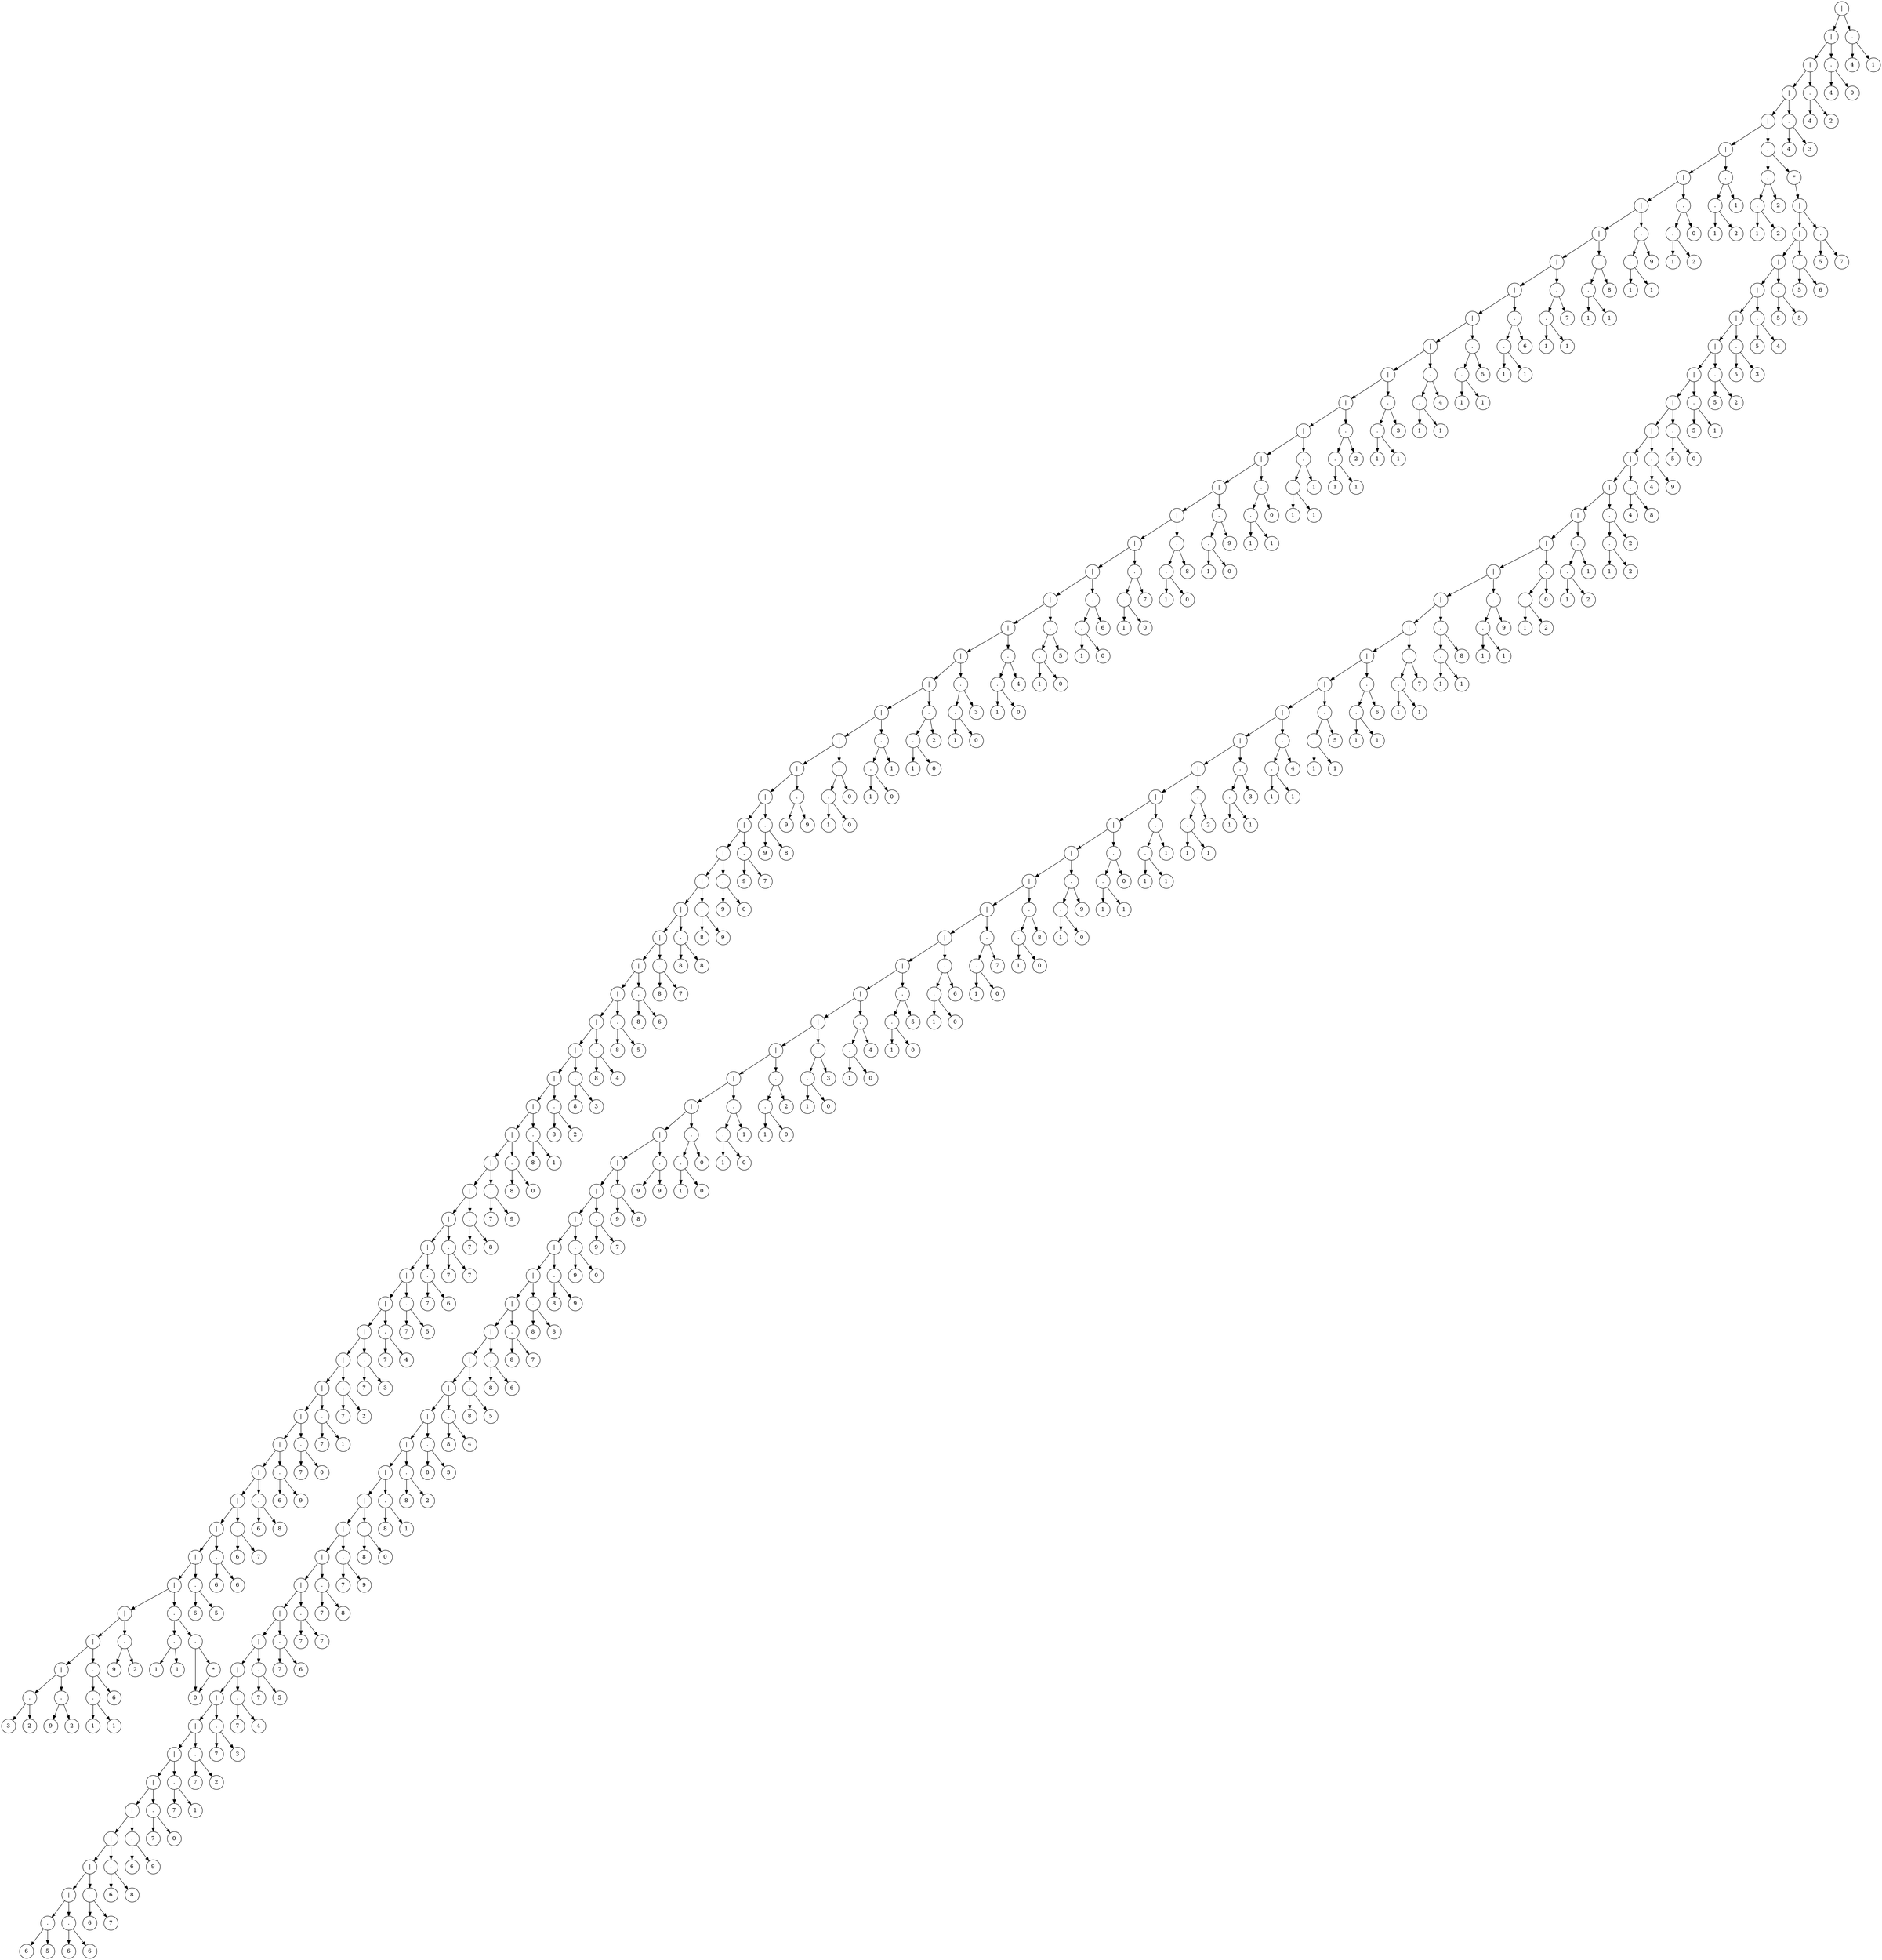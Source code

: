 // resultado
digraph "results/Tree" {
	graph [rankdir=TB]
	2974375146928 [label="|" shape=circle]
	2974375146544 [label="|" shape=circle]
	2974375146160 [label="|" shape=circle]
	2974375145776 [label="|" shape=circle]
	2974375145392 [label="|" shape=circle]
	2974373862880 [label="|" shape=circle]
	2974373857936 [label="|" shape=circle]
	2974373868976 [label="|" shape=circle]
	2974373868400 [label="|" shape=circle]
	2974373860192 [label="|" shape=circle]
	2974373868064 [label="|" shape=circle]
	2974373869984 [label="|" shape=circle]
	2974373870560 [label="|" shape=circle]
	2974373857552 [label="|" shape=circle]
	2974373864272 [label="|" shape=circle]
	2974373862064 [label="|" shape=circle]
	2974373602992 [label="|" shape=circle]
	2974373607792 [label="|" shape=circle]
	2974373609424 [label="|" shape=circle]
	2974373607216 [label="|" shape=circle]
	2974373604336 [label="|" shape=circle]
	2974373603136 [label="|" shape=circle]
	2974373605872 [label="|" shape=circle]
	2974373604480 [label="|" shape=circle]
	2974373606256 [label="|" shape=circle]
	2974373607648 [label="|" shape=circle]
	2974373608896 [label="|" shape=circle]
	2974374880128 [label="|" shape=circle]
	2974374880512 [label="|" shape=circle]
	2974374880896 [label="|" shape=circle]
	2974374881280 [label="|" shape=circle]
	2974374881664 [label="|" shape=circle]
	2974374882048 [label="|" shape=circle]
	2974374882432 [label="|" shape=circle]
	2974374882816 [label="|" shape=circle]
	2974374883200 [label="|" shape=circle]
	2974374883584 [label="|" shape=circle]
	2974374883968 [label="|" shape=circle]
	2974374884352 [label="|" shape=circle]
	2974374884736 [label="|" shape=circle]
	2974374885120 [label="|" shape=circle]
	2974374885504 [label="|" shape=circle]
	2974374885888 [label="|" shape=circle]
	2974374886272 [label="|" shape=circle]
	2974374886656 [label="|" shape=circle]
	2974374887040 [label="|" shape=circle]
	2974374879456 [label="|" shape=circle]
	2974374875088 [label="|" shape=circle]
	2974374873648 [label="|" shape=circle]
	2974374874176 [label="|" shape=circle]
	2974374873936 [label="|" shape=circle]
	2974374877008 [label="|" shape=circle]
	2974374875040 [label="|" shape=circle]
	2974374871296 [label="|" shape=circle]
	2974374874800 [label="|" shape=circle]
	2974374878640 [label="|" shape=circle]
	2974374874992 [label="|" shape=circle]
	2974374876432 [label="|" shape=circle]
	2974374872304 [label="|" shape=circle]
	2974374872640 [label="|" shape=circle]
	2974374871392 [label="." shape=circle]
	2974374873072 [label=3 shape=circle]
	2974374871392 -> 2974374873072
	2974374878304 [label=2 shape=circle]
	2974374871392 -> 2974374878304
	2974374872640 -> 2974374871392
	2974374878064 [label="." shape=circle]
	2974374872544 [label=9 shape=circle]
	2974374878064 -> 2974374872544
	2974374873408 [label=2 shape=circle]
	2974374878064 -> 2974374873408
	2974374872640 -> 2974374878064
	2974374872304 -> 2974374872640
	2974374877296 [label="." shape=circle]
	2974374878496 [label="." shape=circle]
	2974374878880 [label=1 shape=circle]
	2974374878496 -> 2974374878880
	2974374873504 [label=1 shape=circle]
	2974374878496 -> 2974374873504
	2974374877296 -> 2974374878496
	2974374876672 [label=6 shape=circle]
	2974374877296 -> 2974374876672
	2974374872304 -> 2974374877296
	2974374876432 -> 2974374872304
	2974374876720 [label="." shape=circle]
	2974374878976 [label=9 shape=circle]
	2974374876720 -> 2974374878976
	2974374872784 [label=2 shape=circle]
	2974374876720 -> 2974374872784
	2974374876432 -> 2974374876720
	2974374874992 -> 2974374876432
	2974374877776 [label="." shape=circle]
	2974374877680 [label="." shape=circle]
	2974374875184 [label=1 shape=circle]
	2974374877680 -> 2974374875184
	2974374877392 [label=1 shape=circle]
	2974374877680 -> 2974374877392
	2974374877776 -> 2974374877680
	2974374876768 [label="." shape=circle]
	2974374876912 [label=0 shape=circle]
	2974374876768 -> 2974374876912
	2974374875472 [label="*" shape=circle]
	2974374876912 [label=0 shape=circle]
	2974374875472 -> 2974374876912
	2974374876768 -> 2974374875472
	2974374877776 -> 2974374876768
	2974374874992 -> 2974374877776
	2974374878640 -> 2974374874992
	2974374878544 [label="." shape=circle]
	2974374879264 [label=6 shape=circle]
	2974374878544 -> 2974374879264
	2974374878448 [label=5 shape=circle]
	2974374878544 -> 2974374878448
	2974374878640 -> 2974374878544
	2974374874800 -> 2974374878640
	2974374877152 [label="." shape=circle]
	2974374878208 [label=6 shape=circle]
	2974374877152 -> 2974374878208
	2974374871824 [label=6 shape=circle]
	2974374877152 -> 2974374871824
	2974374874800 -> 2974374877152
	2974374871296 -> 2974374874800
	2974374877872 [label="." shape=circle]
	2974374874704 [label=6 shape=circle]
	2974374877872 -> 2974374874704
	2974374872256 [label=7 shape=circle]
	2974374877872 -> 2974374872256
	2974374871296 -> 2974374877872
	2974374875040 -> 2974374871296
	2974374877248 [label="." shape=circle]
	2974374871200 [label=6 shape=circle]
	2974374877248 -> 2974374871200
	2974374878400 [label=8 shape=circle]
	2974374877248 -> 2974374878400
	2974374875040 -> 2974374877248
	2974374877008 -> 2974374875040
	2974374874320 [label="." shape=circle]
	2974374874224 [label=6 shape=circle]
	2974374874320 -> 2974374874224
	2974374874032 [label=9 shape=circle]
	2974374874320 -> 2974374874032
	2974374877008 -> 2974374874320
	2974374873936 -> 2974374877008
	2974374876528 [label="." shape=circle]
	2974374876816 [label=7 shape=circle]
	2974374876528 -> 2974374876816
	2974374872592 [label=0 shape=circle]
	2974374876528 -> 2974374872592
	2974374873936 -> 2974374876528
	2974374874176 -> 2974374873936
	2974374873696 [label="." shape=circle]
	2974374873792 [label=7 shape=circle]
	2974374873696 -> 2974374873792
	2974374877488 [label=1 shape=circle]
	2974374873696 -> 2974374877488
	2974374874176 -> 2974374873696
	2974374873648 -> 2974374874176
	2974374873120 [label="." shape=circle]
	2974374873312 [label=7 shape=circle]
	2974374873120 -> 2974374873312
	2974374872688 [label=2 shape=circle]
	2974374873120 -> 2974374872688
	2974374873648 -> 2974374873120
	2974374875088 -> 2974374873648
	2974374873840 [label="." shape=circle]
	2974374872352 [label=7 shape=circle]
	2974374873840 -> 2974374872352
	2974374872880 [label=3 shape=circle]
	2974374873840 -> 2974374872880
	2974374875088 -> 2974374873840
	2974374879456 -> 2974374875088
	2974374879408 [label="." shape=circle]
	2974374873168 [label=7 shape=circle]
	2974374879408 -> 2974374873168
	2974374873264 [label=4 shape=circle]
	2974374879408 -> 2974374873264
	2974374879456 -> 2974374879408
	2974374887040 -> 2974374879456
	2974374879744 [label="." shape=circle]
	2974374879552 [label=7 shape=circle]
	2974374879744 -> 2974374879552
	2974374879648 [label=5 shape=circle]
	2974374879744 -> 2974374879648
	2974374887040 -> 2974374879744
	2974374886656 -> 2974374887040
	2974374886752 [label="." shape=circle]
	2974374886944 [label=7 shape=circle]
	2974374886752 -> 2974374886944
	2974374886848 [label=6 shape=circle]
	2974374886752 -> 2974374886848
	2974374886656 -> 2974374886752
	2974374886272 -> 2974374886656
	2974374886368 [label="." shape=circle]
	2974374886560 [label=7 shape=circle]
	2974374886368 -> 2974374886560
	2974374886464 [label=7 shape=circle]
	2974374886368 -> 2974374886464
	2974374886272 -> 2974374886368
	2974374885888 -> 2974374886272
	2974374885984 [label="." shape=circle]
	2974374886176 [label=7 shape=circle]
	2974374885984 -> 2974374886176
	2974374886080 [label=8 shape=circle]
	2974374885984 -> 2974374886080
	2974374885888 -> 2974374885984
	2974374885504 -> 2974374885888
	2974374885600 [label="." shape=circle]
	2974374885792 [label=7 shape=circle]
	2974374885600 -> 2974374885792
	2974374885696 [label=9 shape=circle]
	2974374885600 -> 2974374885696
	2974374885504 -> 2974374885600
	2974374885120 -> 2974374885504
	2974374885216 [label="." shape=circle]
	2974374885408 [label=8 shape=circle]
	2974374885216 -> 2974374885408
	2974374885312 [label=0 shape=circle]
	2974374885216 -> 2974374885312
	2974374885120 -> 2974374885216
	2974374884736 -> 2974374885120
	2974374884832 [label="." shape=circle]
	2974374885024 [label=8 shape=circle]
	2974374884832 -> 2974374885024
	2974374884928 [label=1 shape=circle]
	2974374884832 -> 2974374884928
	2974374884736 -> 2974374884832
	2974374884352 -> 2974374884736
	2974374884448 [label="." shape=circle]
	2974374884640 [label=8 shape=circle]
	2974374884448 -> 2974374884640
	2974374884544 [label=2 shape=circle]
	2974374884448 -> 2974374884544
	2974374884352 -> 2974374884448
	2974374883968 -> 2974374884352
	2974374884064 [label="." shape=circle]
	2974374884256 [label=8 shape=circle]
	2974374884064 -> 2974374884256
	2974374884160 [label=3 shape=circle]
	2974374884064 -> 2974374884160
	2974374883968 -> 2974374884064
	2974374883584 -> 2974374883968
	2974374883680 [label="." shape=circle]
	2974374883872 [label=8 shape=circle]
	2974374883680 -> 2974374883872
	2974374883776 [label=4 shape=circle]
	2974374883680 -> 2974374883776
	2974374883584 -> 2974374883680
	2974374883200 -> 2974374883584
	2974374883296 [label="." shape=circle]
	2974374883488 [label=8 shape=circle]
	2974374883296 -> 2974374883488
	2974374883392 [label=5 shape=circle]
	2974374883296 -> 2974374883392
	2974374883200 -> 2974374883296
	2974374882816 -> 2974374883200
	2974374882912 [label="." shape=circle]
	2974374883104 [label=8 shape=circle]
	2974374882912 -> 2974374883104
	2974374883008 [label=6 shape=circle]
	2974374882912 -> 2974374883008
	2974374882816 -> 2974374882912
	2974374882432 -> 2974374882816
	2974374882528 [label="." shape=circle]
	2974374882720 [label=8 shape=circle]
	2974374882528 -> 2974374882720
	2974374882624 [label=7 shape=circle]
	2974374882528 -> 2974374882624
	2974374882432 -> 2974374882528
	2974374882048 -> 2974374882432
	2974374882144 [label="." shape=circle]
	2974374882336 [label=8 shape=circle]
	2974374882144 -> 2974374882336
	2974374882240 [label=8 shape=circle]
	2974374882144 -> 2974374882240
	2974374882048 -> 2974374882144
	2974374881664 -> 2974374882048
	2974374881760 [label="." shape=circle]
	2974374881952 [label=8 shape=circle]
	2974374881760 -> 2974374881952
	2974374881856 [label=9 shape=circle]
	2974374881760 -> 2974374881856
	2974374881664 -> 2974374881760
	2974374881280 -> 2974374881664
	2974374881376 [label="." shape=circle]
	2974374881568 [label=9 shape=circle]
	2974374881376 -> 2974374881568
	2974374881472 [label=0 shape=circle]
	2974374881376 -> 2974374881472
	2974374881280 -> 2974374881376
	2974374880896 -> 2974374881280
	2974374880992 [label="." shape=circle]
	2974374881184 [label=9 shape=circle]
	2974374880992 -> 2974374881184
	2974374881088 [label=7 shape=circle]
	2974374880992 -> 2974374881088
	2974374880896 -> 2974374880992
	2974374880512 -> 2974374880896
	2974374880608 [label="." shape=circle]
	2974374880800 [label=9 shape=circle]
	2974374880608 -> 2974374880800
	2974374880704 [label=8 shape=circle]
	2974374880608 -> 2974374880704
	2974374880512 -> 2974374880608
	2974374880128 -> 2974374880512
	2974374880224 [label="." shape=circle]
	2974374880416 [label=9 shape=circle]
	2974374880224 -> 2974374880416
	2974374880320 [label=9 shape=circle]
	2974374880224 -> 2974374880320
	2974374880128 -> 2974374880224
	2974373608896 -> 2974374880128
	2974373608992 [label="." shape=circle]
	2974374879840 [label="." shape=circle]
	2974374880032 [label=1 shape=circle]
	2974374879840 -> 2974374880032
	2974374879936 [label=0 shape=circle]
	2974374879840 -> 2974374879936
	2974373608992 -> 2974374879840
	2974373609136 [label=0 shape=circle]
	2974373608992 -> 2974373609136
	2974373608896 -> 2974373608992
	2974373607648 -> 2974373608896
	2974373607888 [label="." shape=circle]
	2974373608080 [label="." shape=circle]
	2974373608656 [label=1 shape=circle]
	2974373608080 -> 2974373608656
	2974373608176 [label=0 shape=circle]
	2974373608080 -> 2974373608176
	2974373607888 -> 2974373608080
	2974373607984 [label=1 shape=circle]
	2974373607888 -> 2974373607984
	2974373607648 -> 2974373607888
	2974373606256 -> 2974373607648
	2974373606352 [label="." shape=circle]
	2974373606544 [label="." shape=circle]
	2974373606736 [label=1 shape=circle]
	2974373606544 -> 2974373606736
	2974373606640 [label=0 shape=circle]
	2974373606544 -> 2974373606640
	2974373606352 -> 2974373606544
	2974373606448 [label=2 shape=circle]
	2974373606352 -> 2974373606448
	2974373606256 -> 2974373606352
	2974373604480 -> 2974373606256
	2974373604576 [label="." shape=circle]
	2974373604768 [label="." shape=circle]
	2974373605632 [label=1 shape=circle]
	2974373604768 -> 2974373605632
	2974373604864 [label=0 shape=circle]
	2974373604768 -> 2974373604864
	2974373604576 -> 2974373604768
	2974373604672 [label=3 shape=circle]
	2974373604576 -> 2974373604672
	2974373604480 -> 2974373604576
	2974373605872 -> 2974373604480
	2974373605776 [label="." shape=circle]
	2974373603664 [label="." shape=circle]
	2974373604384 [label=1 shape=circle]
	2974373603664 -> 2974373604384
	2974373603568 [label=0 shape=circle]
	2974373603664 -> 2974373603568
	2974373605776 -> 2974373603664
	2974373603856 [label=4 shape=circle]
	2974373605776 -> 2974373603856
	2974373605872 -> 2974373605776
	2974373603136 -> 2974373605872
	2974373608416 [label="." shape=circle]
	2974373606160 [label="." shape=circle]
	2974373605968 [label=1 shape=circle]
	2974373606160 -> 2974373605968
	2974373606064 [label=0 shape=circle]
	2974373606160 -> 2974373606064
	2974373608416 -> 2974373606160
	2974373608320 [label=5 shape=circle]
	2974373608416 -> 2974373608320
	2974373603136 -> 2974373608416
	2974373604336 -> 2974373603136
	2974373604096 [label="." shape=circle]
	2974373603904 [label="." shape=circle]
	2974373603472 [label=1 shape=circle]
	2974373603904 -> 2974373603472
	2974373603184 [label=0 shape=circle]
	2974373603904 -> 2974373603184
	2974373604096 -> 2974373603904
	2974373604000 [label=6 shape=circle]
	2974373604096 -> 2974373604000
	2974373604336 -> 2974373604096
	2974373607216 -> 2974373604336
	2974373609232 [label="." shape=circle]
	2974373607600 [label="." shape=circle]
	2974373606880 [label=1 shape=circle]
	2974373607600 -> 2974373606880
	2974373606976 [label=0 shape=circle]
	2974373607600 -> 2974373606976
	2974373609232 -> 2974373607600
	2974373608752 [label=7 shape=circle]
	2974373609232 -> 2974373608752
	2974373607216 -> 2974373609232
	2974373609424 -> 2974373607216
	2974373607072 [label="." shape=circle]
	2974373603376 [label="." shape=circle]
	2974373605248 [label=1 shape=circle]
	2974373603376 -> 2974373605248
	2974373605200 [label=0 shape=circle]
	2974373603376 -> 2974373605200
	2974373607072 -> 2974373603376
	2974373604288 [label=8 shape=circle]
	2974373607072 -> 2974373604288
	2974373609424 -> 2974373607072
	2974373607792 -> 2974373609424
	2974373605584 [label="." shape=circle]
	2974373605008 [label="." shape=circle]
	2974373608560 [label=1 shape=circle]
	2974373605008 -> 2974373608560
	2974373608464 [label=0 shape=circle]
	2974373605008 -> 2974373608464
	2974373605584 -> 2974373605008
	2974373605488 [label=9 shape=circle]
	2974373605584 -> 2974373605488
	2974373607792 -> 2974373605584
	2974373602992 -> 2974373607792
	2974373602752 [label="." shape=circle]
	2974373607408 [label="." shape=circle]
	2974373608272 [label=1 shape=circle]
	2974373607408 -> 2974373608272
	2974373609088 [label=1 shape=circle]
	2974373607408 -> 2974373609088
	2974373602752 -> 2974373607408
	2974373607360 [label=0 shape=circle]
	2974373602752 -> 2974373607360
	2974373602992 -> 2974373602752
	2974373862064 -> 2974373602992
	2974373861968 [label="." shape=circle]
	2974373605104 [label="." shape=circle]
	2974373603040 [label=1 shape=circle]
	2974373605104 -> 2974373603040
	2974373603280 [label=1 shape=circle]
	2974373605104 -> 2974373603280
	2974373861968 -> 2974373605104
	2974373607264 [label=1 shape=circle]
	2974373861968 -> 2974373607264
	2974373862064 -> 2974373861968
	2974373864272 -> 2974373862064
	2974373864368 [label="." shape=circle]
	2974373864560 [label="." shape=circle]
	2974373862160 [label=1 shape=circle]
	2974373864560 -> 2974373862160
	2974373862256 [label=1 shape=circle]
	2974373864560 -> 2974373862256
	2974373864368 -> 2974373864560
	2974373864464 [label=2 shape=circle]
	2974373864368 -> 2974373864464
	2974373864272 -> 2974373864368
	2974373857552 -> 2974373864272
	2974373857648 [label="." shape=circle]
	2974373863984 [label="." shape=circle]
	2974373864176 [label=1 shape=circle]
	2974373863984 -> 2974373864176
	2974373864080 [label=1 shape=circle]
	2974373863984 -> 2974373864080
	2974373857648 -> 2974373863984
	2974373857744 [label=3 shape=circle]
	2974373857648 -> 2974373857744
	2974373857552 -> 2974373857648
	2974373870560 -> 2974373857552
	2974373856448 [label="." shape=circle]
	2974373856640 [label="." shape=circle]
	2974373861344 [label=1 shape=circle]
	2974373856640 -> 2974373861344
	2974373856736 [label=1 shape=circle]
	2974373856640 -> 2974373856736
	2974373856448 -> 2974373856640
	2974373856544 [label=4 shape=circle]
	2974373856448 -> 2974373856544
	2974373870560 -> 2974373856448
	2974373869984 -> 2974373870560
	2974373870080 [label="." shape=circle]
	2974373870272 [label="." shape=circle]
	2974373870464 [label=1 shape=circle]
	2974373870272 -> 2974373870464
	2974373870368 [label=1 shape=circle]
	2974373870272 -> 2974373870368
	2974373870080 -> 2974373870272
	2974373870176 [label=5 shape=circle]
	2974373870080 -> 2974373870176
	2974373869984 -> 2974373870080
	2974373868064 -> 2974373869984
	2974373869504 [label="." shape=circle]
	2974373869696 [label="." shape=circle]
	2974373869888 [label=1 shape=circle]
	2974373869696 -> 2974373869888
	2974373869792 [label=1 shape=circle]
	2974373869696 -> 2974373869792
	2974373869504 -> 2974373869696
	2974373869600 [label=6 shape=circle]
	2974373869504 -> 2974373869600
	2974373868064 -> 2974373869504
	2974373860192 -> 2974373868064
	2974373860096 [label="." shape=circle]
	2974373859904 [label="." shape=circle]
	2974373859712 [label=1 shape=circle]
	2974373859904 -> 2974373859712
	2974373859808 [label=1 shape=circle]
	2974373859904 -> 2974373859808
	2974373860096 -> 2974373859904
	2974373860000 [label=7 shape=circle]
	2974373860096 -> 2974373860000
	2974373860192 -> 2974373860096
	2974373868400 -> 2974373860192
	2974373868304 [label="." shape=circle]
	2974373860480 [label="." shape=circle]
	2974373860288 [label=1 shape=circle]
	2974373860480 -> 2974373860288
	2974373860384 [label=1 shape=circle]
	2974373860480 -> 2974373860384
	2974373868304 -> 2974373860480
	2974373868208 [label=8 shape=circle]
	2974373868304 -> 2974373868208
	2974373868400 -> 2974373868304
	2974373868976 -> 2974373868400
	2974373868880 [label="." shape=circle]
	2974373868688 [label="." shape=circle]
	2974373868496 [label=1 shape=circle]
	2974373868688 -> 2974373868496
	2974373868592 [label=1 shape=circle]
	2974373868688 -> 2974373868592
	2974373868880 -> 2974373868688
	2974373868784 [label=9 shape=circle]
	2974373868880 -> 2974373868784
	2974373868976 -> 2974373868880
	2974373857936 -> 2974373868976
	2974373869456 [label="." shape=circle]
	2974373869264 [label="." shape=circle]
	2974373869072 [label=1 shape=circle]
	2974373869264 -> 2974373869072
	2974373869168 [label=2 shape=circle]
	2974373869264 -> 2974373869168
	2974373869456 -> 2974373869264
	2974373869360 [label=0 shape=circle]
	2974373869456 -> 2974373869360
	2974373857936 -> 2974373869456
	2974373862880 -> 2974373857936
	2974373862784 [label="." shape=circle]
	2974373862592 [label="." shape=circle]
	2974373857840 [label=1 shape=circle]
	2974373862592 -> 2974373857840
	2974373862496 [label=2 shape=circle]
	2974373862592 -> 2974373862496
	2974373862784 -> 2974373862592
	2974373862688 [label=1 shape=circle]
	2974373862784 -> 2974373862688
	2974373862880 -> 2974373862784
	2974375145392 -> 2974373862880
	2974375145296 [label="." shape=circle]
	2974373863360 [label="." shape=circle]
	2974373863168 [label="." shape=circle]
	2974373862976 [label=1 shape=circle]
	2974373863168 -> 2974373862976
	2974373863072 [label=2 shape=circle]
	2974373863168 -> 2974373863072
	2974373863360 -> 2974373863168
	2974373863264 [label=2 shape=circle]
	2974373863360 -> 2974373863264
	2974375145296 -> 2974373863360
	2974375145200 [label="*" shape=circle]
	2974375145104 [label="|" shape=circle]
	2974375144720 [label="|" shape=circle]
	2974375144336 [label="|" shape=circle]
	2974375143952 [label="|" shape=circle]
	2974375143568 [label="|" shape=circle]
	2974375143184 [label="|" shape=circle]
	2974375142800 [label="|" shape=circle]
	2974375142416 [label="|" shape=circle]
	2974375142032 [label="|" shape=circle]
	2974375141648 [label="|" shape=circle]
	2974375141264 [label="|" shape=circle]
	2974375140688 [label="|" shape=circle]
	2974375140112 [label="|" shape=circle]
	2974375139536 [label="|" shape=circle]
	2974375138960 [label="|" shape=circle]
	2974375138384 [label="|" shape=circle]
	2974375137808 [label="|" shape=circle]
	2974375137232 [label="|" shape=circle]
	2974375136656 [label="|" shape=circle]
	2974375136080 [label="|" shape=circle]
	2974375135504 [label="|" shape=circle]
	2974375134928 [label="|" shape=circle]
	2974375134352 [label="|" shape=circle]
	2974375133776 [label="|" shape=circle]
	2974373928752 [label="|" shape=circle]
	2974373925440 [label="|" shape=circle]
	2974373935520 [label="|" shape=circle]
	2974373931152 [label="|" shape=circle]
	2974373926160 [label="|" shape=circle]
	2974373934848 [label="|" shape=circle]
	2974373929232 [label="|" shape=circle]
	2974373928224 [label="|" shape=circle]
	2974373921264 [label="|" shape=circle]
	2974373922704 [label="|" shape=circle]
	2974373936672 [label="|" shape=circle]
	2974373933648 [label="|" shape=circle]
	2974373932112 [label="|" shape=circle]
	2974373871184 [label="|" shape=circle]
	2974373861728 [label="|" shape=circle]
	2974373857312 [label="|" shape=circle]
	2974373856928 [label="|" shape=circle]
	2974373855296 [label="|" shape=circle]
	2974373855680 [label="|" shape=circle]
	2974373856064 [label="|" shape=circle]
	2974373870800 [label="|" shape=circle]
	2974373867824 [label="|" shape=circle]
	2974373867440 [label="|" shape=circle]
	2974373867056 [label="|" shape=circle]
	2974373866672 [label="|" shape=circle]
	2974373863648 [label="|" shape=circle]
	2974373858224 [label="|" shape=circle]
	2974373858608 [label="|" shape=circle]
	2974373858992 [label="|" shape=circle]
	2974373859376 [label="|" shape=circle]
	2974373861104 [label="|" shape=circle]
	2974373860720 [label="|" shape=circle]
	2974373871376 [label="|" shape=circle]
	2974373866384 [label="|" shape=circle]
	2974373866000 [label="|" shape=circle]
	2974373865616 [label="|" shape=circle]
	2974373865232 [label="|" shape=circle]
	2974373864800 [label="." shape=circle]
	2974373863456 [label=6 shape=circle]
	2974373864800 -> 2974373863456
	2974373864704 [label=5 shape=circle]
	2974373864800 -> 2974373864704
	2974373865232 -> 2974373864800
	2974373865136 [label="." shape=circle]
	2974373864944 [label=6 shape=circle]
	2974373865136 -> 2974373864944
	2974373865040 [label=6 shape=circle]
	2974373865136 -> 2974373865040
	2974373865232 -> 2974373865136
	2974373865616 -> 2974373865232
	2974373865520 [label="." shape=circle]
	2974373865328 [label=6 shape=circle]
	2974373865520 -> 2974373865328
	2974373865424 [label=7 shape=circle]
	2974373865520 -> 2974373865424
	2974373865616 -> 2974373865520
	2974373866000 -> 2974373865616
	2974373865904 [label="." shape=circle]
	2974373865712 [label=6 shape=circle]
	2974373865904 -> 2974373865712
	2974373865808 [label=8 shape=circle]
	2974373865904 -> 2974373865808
	2974373866000 -> 2974373865904
	2974373866384 -> 2974373866000
	2974373866288 [label="." shape=circle]
	2974373866096 [label=6 shape=circle]
	2974373866288 -> 2974373866096
	2974373866192 [label=9 shape=circle]
	2974373866288 -> 2974373866192
	2974373866384 -> 2974373866288
	2974373871376 -> 2974373866384
	2974373871472 [label="." shape=circle]
	2974373866480 [label=7 shape=circle]
	2974373871472 -> 2974373866480
	2974373871568 [label=0 shape=circle]
	2974373871472 -> 2974373871568
	2974373871376 -> 2974373871472
	2974373860720 -> 2974373871376
	2974373860816 [label="." shape=circle]
	2974373871280 [label=7 shape=circle]
	2974373860816 -> 2974373871280
	2974373860912 [label=1 shape=circle]
	2974373860816 -> 2974373860912
	2974373860720 -> 2974373860816
	2974373861104 -> 2974373860720
	2974373861200 [label="." shape=circle]
	2974373860624 [label=7 shape=circle]
	2974373861200 -> 2974373860624
	2974373860528 [label=2 shape=circle]
	2974373861200 -> 2974373860528
	2974373861104 -> 2974373861200
	2974373859376 -> 2974373861104
	2974373859472 [label="." shape=circle]
	2974373861008 [label=7 shape=circle]
	2974373859472 -> 2974373861008
	2974373859568 [label=3 shape=circle]
	2974373859472 -> 2974373859568
	2974373859376 -> 2974373859472
	2974373858992 -> 2974373859376
	2974373859088 [label="." shape=circle]
	2974373859280 [label=7 shape=circle]
	2974373859088 -> 2974373859280
	2974373859184 [label=4 shape=circle]
	2974373859088 -> 2974373859184
	2974373858992 -> 2974373859088
	2974373858608 -> 2974373858992
	2974373858704 [label="." shape=circle]
	2974373858896 [label=7 shape=circle]
	2974373858704 -> 2974373858896
	2974373858800 [label=5 shape=circle]
	2974373858704 -> 2974373858800
	2974373858608 -> 2974373858704
	2974373858224 -> 2974373858608
	2974373858320 [label="." shape=circle]
	2974373858512 [label=7 shape=circle]
	2974373858320 -> 2974373858512
	2974373858416 [label=6 shape=circle]
	2974373858320 -> 2974373858416
	2974373858224 -> 2974373858320
	2974373863648 -> 2974373858224
	2974373863552 [label="." shape=circle]
	2974373858128 [label=7 shape=circle]
	2974373863552 -> 2974373858128
	2974373858032 [label=7 shape=circle]
	2974373863552 -> 2974373858032
	2974373863648 -> 2974373863552
	2974373866672 -> 2974373863648
	2974373866576 [label="." shape=circle]
	2974373863744 [label=7 shape=circle]
	2974373866576 -> 2974373863744
	2974373863840 [label=8 shape=circle]
	2974373866576 -> 2974373863840
	2974373866672 -> 2974373866576
	2974373867056 -> 2974373866672
	2974373866960 [label="." shape=circle]
	2974373866768 [label=7 shape=circle]
	2974373866960 -> 2974373866768
	2974373866864 [label=9 shape=circle]
	2974373866960 -> 2974373866864
	2974373867056 -> 2974373866960
	2974373867440 -> 2974373867056
	2974373867344 [label="." shape=circle]
	2974373867152 [label=8 shape=circle]
	2974373867344 -> 2974373867152
	2974373867248 [label=0 shape=circle]
	2974373867344 -> 2974373867248
	2974373867440 -> 2974373867344
	2974373867824 -> 2974373867440
	2974373867728 [label="." shape=circle]
	2974373867536 [label=8 shape=circle]
	2974373867728 -> 2974373867536
	2974373867632 [label=1 shape=circle]
	2974373867728 -> 2974373867632
	2974373867824 -> 2974373867728
	2974373870800 -> 2974373867824
	2974373870704 [label="." shape=circle]
	2974373867920 [label=8 shape=circle]
	2974373870704 -> 2974373867920
	2974373868016 [label=2 shape=circle]
	2974373870704 -> 2974373868016
	2974373870800 -> 2974373870704
	2974373856064 -> 2974373870800
	2974373856160 [label="." shape=circle]
	2974373856352 [label=8 shape=circle]
	2974373856160 -> 2974373856352
	2974373856256 [label=3 shape=circle]
	2974373856160 -> 2974373856256
	2974373856064 -> 2974373856160
	2974373855680 -> 2974373856064
	2974373855776 [label="." shape=circle]
	2974373855968 [label=8 shape=circle]
	2974373855776 -> 2974373855968
	2974373855872 [label=4 shape=circle]
	2974373855776 -> 2974373855872
	2974373855680 -> 2974373855776
	2974373855296 -> 2974373855680
	2974373855392 [label="." shape=circle]
	2974373855584 [label=8 shape=circle]
	2974373855392 -> 2974373855584
	2974373855488 [label=5 shape=circle]
	2974373855392 -> 2974373855488
	2974373855296 -> 2974373855392
	2974373856928 -> 2974373855296
	2974373856832 [label="." shape=circle]
	2974373862352 [label=8 shape=circle]
	2974373856832 -> 2974373862352
	2974373862448 [label=6 shape=circle]
	2974373856832 -> 2974373862448
	2974373856928 -> 2974373856832
	2974373857312 -> 2974373856928
	2974373857216 [label="." shape=circle]
	2974373857024 [label=8 shape=circle]
	2974373857216 -> 2974373857024
	2974373857120 [label=7 shape=circle]
	2974373857216 -> 2974373857120
	2974373857312 -> 2974373857216
	2974373861728 -> 2974373857312
	2974373861824 [label="." shape=circle]
	2974373857408 [label=8 shape=circle]
	2974373861824 -> 2974373857408
	2974373857504 [label=8 shape=circle]
	2974373861824 -> 2974373857504
	2974373861728 -> 2974373861824
	2974373871184 -> 2974373861728
	2974373861440 [label="." shape=circle]
	2974373861632 [label=8 shape=circle]
	2974373861440 -> 2974373861632
	2974373861536 [label=9 shape=circle]
	2974373861440 -> 2974373861536
	2974373871184 -> 2974373861440
	2974373932112 -> 2974373871184
	2974373871040 [label="." shape=circle]
	2974373870848 [label=9 shape=circle]
	2974373871040 -> 2974373870848
	2974373870944 [label=0 shape=circle]
	2974373871040 -> 2974373870944
	2974373932112 -> 2974373871040
	2974373933648 -> 2974373932112
	2974373925728 [label="." shape=circle]
	2974373932976 [label=9 shape=circle]
	2974373925728 -> 2974373932976
	2974373925632 [label=7 shape=circle]
	2974373925728 -> 2974373925632
	2974373933648 -> 2974373925728
	2974373936672 -> 2974373933648
	2974373936240 [label="." shape=circle]
	2974373931488 [label=9 shape=circle]
	2974373936240 -> 2974373931488
	2974373931392 [label=8 shape=circle]
	2974373936240 -> 2974373931392
	2974373936672 -> 2974373936240
	2974373922704 -> 2974373936672
	2974373932784 [label="." shape=circle]
	2974373936912 [label=9 shape=circle]
	2974373932784 -> 2974373936912
	2974373937008 [label=9 shape=circle]
	2974373932784 -> 2974373937008
	2974373922704 -> 2974373932784
	2974373921264 -> 2974373922704
	2974373921168 [label="." shape=circle]
	2974373920880 [label="." shape=circle]
	2974373922128 [label=1 shape=circle]
	2974373920880 -> 2974373922128
	2974373921984 [label=0 shape=circle]
	2974373920880 -> 2974373921984
	2974373921168 -> 2974373920880
	2974373921072 [label=0 shape=circle]
	2974373921168 -> 2974373921072
	2974373921264 -> 2974373921168
	2974373928224 -> 2974373921264
	2974373928128 [label="." shape=circle]
	2974373921792 [label="." shape=circle]
	2974373921360 [label=1 shape=circle]
	2974373921792 -> 2974373921360
	2974373921696 [label=0 shape=circle]
	2974373921792 -> 2974373921696
	2974373928128 -> 2974373921792
	2974373921888 [label=1 shape=circle]
	2974373928128 -> 2974373921888
	2974373928224 -> 2974373928128
	2974373929232 -> 2974373928224
	2974373929136 [label="." shape=circle]
	2974373928512 [label="." shape=circle]
	2974373928320 [label=1 shape=circle]
	2974373928512 -> 2974373928320
	2974373928416 [label=0 shape=circle]
	2974373928512 -> 2974373928416
	2974373929136 -> 2974373928512
	2974373929040 [label=2 shape=circle]
	2974373929136 -> 2974373929040
	2974373929232 -> 2974373929136
	2974373934848 -> 2974373929232
	2974373935712 [label="." shape=circle]
	2974373932592 [label="." shape=circle]
	2974373929328 [label=1 shape=circle]
	2974373932592 -> 2974373929328
	2974373929424 [label=0 shape=circle]
	2974373932592 -> 2974373929424
	2974373935712 -> 2974373932592
	2974373932688 [label=3 shape=circle]
	2974373935712 -> 2974373932688
	2974373934848 -> 2974373935712
	2974373926160 -> 2974373934848
	2974373926064 [label="." shape=circle]
	2974373925872 [label="." shape=circle]
	2974373934752 [label=1 shape=circle]
	2974373925872 -> 2974373934752
	2974373934656 [label=0 shape=circle]
	2974373925872 -> 2974373934656
	2974373926064 -> 2974373925872
	2974373925968 [label=4 shape=circle]
	2974373926064 -> 2974373925968
	2974373926160 -> 2974373926064
	2974373931152 -> 2974373926160
	2974373931056 [label="." shape=circle]
	2974373926448 [label="." shape=circle]
	2974373926256 [label=1 shape=circle]
	2974373926448 -> 2974373926256
	2974373926352 [label=0 shape=circle]
	2974373926448 -> 2974373926352
	2974373931056 -> 2974373926448
	2974373926544 [label=5 shape=circle]
	2974373931056 -> 2974373926544
	2974373931152 -> 2974373931056
	2974373935520 -> 2974373931152
	2974373935040 [label="." shape=circle]
	2974373933792 [label="." shape=circle]
	2974373931248 [label=1 shape=circle]
	2974373933792 -> 2974373931248
	2974373931344 [label=0 shape=circle]
	2974373933792 -> 2974373931344
	2974373935040 -> 2974373933792
	2974373933888 [label=6 shape=circle]
	2974373935040 -> 2974373933888
	2974373935520 -> 2974373935040
	2974373925440 -> 2974373935520
	2974373925536 [label="." shape=circle]
	2974373936432 [label="." shape=circle]
	2974373936048 [label=1 shape=circle]
	2974373936432 -> 2974373936048
	2974373936384 [label=0 shape=circle]
	2974373936432 -> 2974373936384
	2974373925536 -> 2974373936432
	2974373925776 [label=7 shape=circle]
	2974373925536 -> 2974373925776
	2974373925440 -> 2974373925536
	2974373928752 -> 2974373925440
	2974373928848 [label="." shape=circle]
	2974373934608 [label="." shape=circle]
	2974373925344 [label=1 shape=circle]
	2974373934608 -> 2974373925344
	2974373932880 [label=0 shape=circle]
	2974373934608 -> 2974373932880
	2974373928848 -> 2974373934608
	2974373928944 [label=8 shape=circle]
	2974373928848 -> 2974373928944
	2974373928752 -> 2974373928848
	2974375133776 -> 2974373928752
	2974375133680 [label="." shape=circle]
	2974375133488 [label="." shape=circle]
	2974375133296 [label=1 shape=circle]
	2974375133488 -> 2974375133296
	2974375133392 [label=0 shape=circle]
	2974375133488 -> 2974375133392
	2974375133680 -> 2974375133488
	2974375133584 [label=9 shape=circle]
	2974375133680 -> 2974375133584
	2974375133776 -> 2974375133680
	2974375134352 -> 2974375133776
	2974375134256 [label="." shape=circle]
	2974375134064 [label="." shape=circle]
	2974375133872 [label=1 shape=circle]
	2974375134064 -> 2974375133872
	2974375133968 [label=1 shape=circle]
	2974375134064 -> 2974375133968
	2974375134256 -> 2974375134064
	2974375134160 [label=0 shape=circle]
	2974375134256 -> 2974375134160
	2974375134352 -> 2974375134256
	2974375134928 -> 2974375134352
	2974375134832 [label="." shape=circle]
	2974375134640 [label="." shape=circle]
	2974375134448 [label=1 shape=circle]
	2974375134640 -> 2974375134448
	2974375134544 [label=1 shape=circle]
	2974375134640 -> 2974375134544
	2974375134832 -> 2974375134640
	2974375134736 [label=1 shape=circle]
	2974375134832 -> 2974375134736
	2974375134928 -> 2974375134832
	2974375135504 -> 2974375134928
	2974375135408 [label="." shape=circle]
	2974375135216 [label="." shape=circle]
	2974375135024 [label=1 shape=circle]
	2974375135216 -> 2974375135024
	2974375135120 [label=1 shape=circle]
	2974375135216 -> 2974375135120
	2974375135408 -> 2974375135216
	2974375135312 [label=2 shape=circle]
	2974375135408 -> 2974375135312
	2974375135504 -> 2974375135408
	2974375136080 -> 2974375135504
	2974375135984 [label="." shape=circle]
	2974375135792 [label="." shape=circle]
	2974375135600 [label=1 shape=circle]
	2974375135792 -> 2974375135600
	2974375135696 [label=1 shape=circle]
	2974375135792 -> 2974375135696
	2974375135984 -> 2974375135792
	2974375135888 [label=3 shape=circle]
	2974375135984 -> 2974375135888
	2974375136080 -> 2974375135984
	2974375136656 -> 2974375136080
	2974375136560 [label="." shape=circle]
	2974375136368 [label="." shape=circle]
	2974375136176 [label=1 shape=circle]
	2974375136368 -> 2974375136176
	2974375136272 [label=1 shape=circle]
	2974375136368 -> 2974375136272
	2974375136560 -> 2974375136368
	2974375136464 [label=4 shape=circle]
	2974375136560 -> 2974375136464
	2974375136656 -> 2974375136560
	2974375137232 -> 2974375136656
	2974375137136 [label="." shape=circle]
	2974375136944 [label="." shape=circle]
	2974375136752 [label=1 shape=circle]
	2974375136944 -> 2974375136752
	2974375136848 [label=1 shape=circle]
	2974375136944 -> 2974375136848
	2974375137136 -> 2974375136944
	2974375137040 [label=5 shape=circle]
	2974375137136 -> 2974375137040
	2974375137232 -> 2974375137136
	2974375137808 -> 2974375137232
	2974375137712 [label="." shape=circle]
	2974375137520 [label="." shape=circle]
	2974375137328 [label=1 shape=circle]
	2974375137520 -> 2974375137328
	2974375137424 [label=1 shape=circle]
	2974375137520 -> 2974375137424
	2974375137712 -> 2974375137520
	2974375137616 [label=6 shape=circle]
	2974375137712 -> 2974375137616
	2974375137808 -> 2974375137712
	2974375138384 -> 2974375137808
	2974375138288 [label="." shape=circle]
	2974375138096 [label="." shape=circle]
	2974375137904 [label=1 shape=circle]
	2974375138096 -> 2974375137904
	2974375138000 [label=1 shape=circle]
	2974375138096 -> 2974375138000
	2974375138288 -> 2974375138096
	2974375138192 [label=7 shape=circle]
	2974375138288 -> 2974375138192
	2974375138384 -> 2974375138288
	2974375138960 -> 2974375138384
	2974375138864 [label="." shape=circle]
	2974375138672 [label="." shape=circle]
	2974375138480 [label=1 shape=circle]
	2974375138672 -> 2974375138480
	2974375138576 [label=1 shape=circle]
	2974375138672 -> 2974375138576
	2974375138864 -> 2974375138672
	2974375138768 [label=8 shape=circle]
	2974375138864 -> 2974375138768
	2974375138960 -> 2974375138864
	2974375139536 -> 2974375138960
	2974375139440 [label="." shape=circle]
	2974375139248 [label="." shape=circle]
	2974375139056 [label=1 shape=circle]
	2974375139248 -> 2974375139056
	2974375139152 [label=1 shape=circle]
	2974375139248 -> 2974375139152
	2974375139440 -> 2974375139248
	2974375139344 [label=9 shape=circle]
	2974375139440 -> 2974375139344
	2974375139536 -> 2974375139440
	2974375140112 -> 2974375139536
	2974375140016 [label="." shape=circle]
	2974375139824 [label="." shape=circle]
	2974375139632 [label=1 shape=circle]
	2974375139824 -> 2974375139632
	2974375139728 [label=2 shape=circle]
	2974375139824 -> 2974375139728
	2974375140016 -> 2974375139824
	2974375139920 [label=0 shape=circle]
	2974375140016 -> 2974375139920
	2974375140112 -> 2974375140016
	2974375140688 -> 2974375140112
	2974375140592 [label="." shape=circle]
	2974375140400 [label="." shape=circle]
	2974375140208 [label=1 shape=circle]
	2974375140400 -> 2974375140208
	2974375140304 [label=2 shape=circle]
	2974375140400 -> 2974375140304
	2974375140592 -> 2974375140400
	2974375140496 [label=1 shape=circle]
	2974375140592 -> 2974375140496
	2974375140688 -> 2974375140592
	2974375141264 -> 2974375140688
	2974375141168 [label="." shape=circle]
	2974375140976 [label="." shape=circle]
	2974375140784 [label=1 shape=circle]
	2974375140976 -> 2974375140784
	2974375140880 [label=2 shape=circle]
	2974375140976 -> 2974375140880
	2974375141168 -> 2974375140976
	2974375141072 [label=2 shape=circle]
	2974375141168 -> 2974375141072
	2974375141264 -> 2974375141168
	2974375141648 -> 2974375141264
	2974375141552 [label="." shape=circle]
	2974375141360 [label=4 shape=circle]
	2974375141552 -> 2974375141360
	2974375141456 [label=8 shape=circle]
	2974375141552 -> 2974375141456
	2974375141648 -> 2974375141552
	2974375142032 -> 2974375141648
	2974375141936 [label="." shape=circle]
	2974375141744 [label=4 shape=circle]
	2974375141936 -> 2974375141744
	2974375141840 [label=9 shape=circle]
	2974375141936 -> 2974375141840
	2974375142032 -> 2974375141936
	2974375142416 -> 2974375142032
	2974375142320 [label="." shape=circle]
	2974375142128 [label=5 shape=circle]
	2974375142320 -> 2974375142128
	2974375142224 [label=0 shape=circle]
	2974375142320 -> 2974375142224
	2974375142416 -> 2974375142320
	2974375142800 -> 2974375142416
	2974375142704 [label="." shape=circle]
	2974375142512 [label=5 shape=circle]
	2974375142704 -> 2974375142512
	2974375142608 [label=1 shape=circle]
	2974375142704 -> 2974375142608
	2974375142800 -> 2974375142704
	2974375143184 -> 2974375142800
	2974375143088 [label="." shape=circle]
	2974375142896 [label=5 shape=circle]
	2974375143088 -> 2974375142896
	2974375142992 [label=2 shape=circle]
	2974375143088 -> 2974375142992
	2974375143184 -> 2974375143088
	2974375143568 -> 2974375143184
	2974375143472 [label="." shape=circle]
	2974375143280 [label=5 shape=circle]
	2974375143472 -> 2974375143280
	2974375143376 [label=3 shape=circle]
	2974375143472 -> 2974375143376
	2974375143568 -> 2974375143472
	2974375143952 -> 2974375143568
	2974375143856 [label="." shape=circle]
	2974375143664 [label=5 shape=circle]
	2974375143856 -> 2974375143664
	2974375143760 [label=4 shape=circle]
	2974375143856 -> 2974375143760
	2974375143952 -> 2974375143856
	2974375144336 -> 2974375143952
	2974375144240 [label="." shape=circle]
	2974375144048 [label=5 shape=circle]
	2974375144240 -> 2974375144048
	2974375144144 [label=5 shape=circle]
	2974375144240 -> 2974375144144
	2974375144336 -> 2974375144240
	2974375144720 -> 2974375144336
	2974375144624 [label="." shape=circle]
	2974375144432 [label=5 shape=circle]
	2974375144624 -> 2974375144432
	2974375144528 [label=6 shape=circle]
	2974375144624 -> 2974375144528
	2974375144720 -> 2974375144624
	2974375145104 -> 2974375144720
	2974375145008 [label="." shape=circle]
	2974375144816 [label=5 shape=circle]
	2974375145008 -> 2974375144816
	2974375144912 [label=7 shape=circle]
	2974375145008 -> 2974375144912
	2974375145104 -> 2974375145008
	2974375145200 -> 2974375145104
	2974375145296 -> 2974375145200
	2974375145392 -> 2974375145296
	2974375145776 -> 2974375145392
	2974375145680 [label="." shape=circle]
	2974375145488 [label=4 shape=circle]
	2974375145680 -> 2974375145488
	2974375145584 [label=3 shape=circle]
	2974375145680 -> 2974375145584
	2974375145776 -> 2974375145680
	2974375146160 -> 2974375145776
	2974375146064 [label="." shape=circle]
	2974375145872 [label=4 shape=circle]
	2974375146064 -> 2974375145872
	2974375145968 [label=2 shape=circle]
	2974375146064 -> 2974375145968
	2974375146160 -> 2974375146064
	2974375146544 -> 2974375146160
	2974375146448 [label="." shape=circle]
	2974375146256 [label=4 shape=circle]
	2974375146448 -> 2974375146256
	2974375146352 [label=0 shape=circle]
	2974375146448 -> 2974375146352
	2974375146544 -> 2974375146448
	2974375146928 -> 2974375146544
	2974375146832 [label="." shape=circle]
	2974375146640 [label=4 shape=circle]
	2974375146832 -> 2974375146640
	2974375146736 [label=1 shape=circle]
	2974375146832 -> 2974375146736
	2974375146928 -> 2974375146832
}
